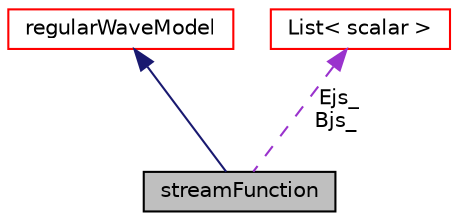 digraph "streamFunction"
{
  bgcolor="transparent";
  edge [fontname="Helvetica",fontsize="10",labelfontname="Helvetica",labelfontsize="10"];
  node [fontname="Helvetica",fontsize="10",shape=record];
  Node1 [label="streamFunction",height=0.2,width=0.4,color="black", fillcolor="grey75", style="filled" fontcolor="black"];
  Node2 -> Node1 [dir="back",color="midnightblue",fontsize="10",style="solid",fontname="Helvetica"];
  Node2 [label="regularWaveModel",height=0.2,width=0.4,color="red",URL="$classFoam_1_1waveModels_1_1regularWaveModel.html"];
  Node3 -> Node1 [dir="back",color="darkorchid3",fontsize="10",style="dashed",label=" Ejs_\nBjs_" ,fontname="Helvetica"];
  Node3 [label="List\< scalar \>",height=0.2,width=0.4,color="red",URL="$classFoam_1_1List.html"];
}
